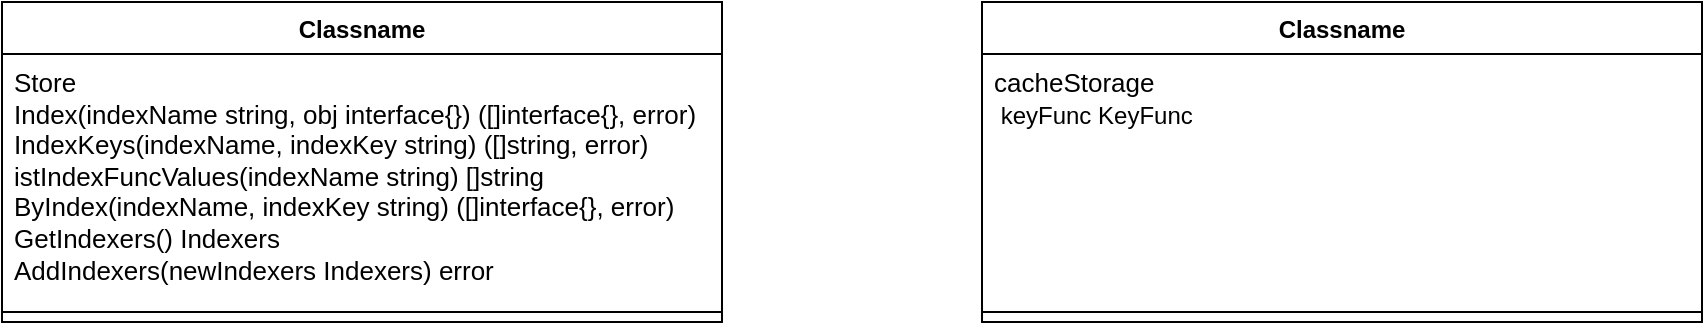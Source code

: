 <mxfile version="21.6.9" type="github">
  <diagram name="第 1 页" id="CWuAyleLhy3Zyp6WkLwi">
    <mxGraphModel dx="1379" dy="764" grid="1" gridSize="10" guides="1" tooltips="1" connect="1" arrows="1" fold="1" page="1" pageScale="1" pageWidth="827" pageHeight="1169" math="0" shadow="0">
      <root>
        <mxCell id="0" />
        <mxCell id="1" parent="0" />
        <mxCell id="amn2PHYWtZ2Sav2Mm2Ex-6" value="Classname" style="swimlane;fontStyle=1;align=center;verticalAlign=top;childLayout=stackLayout;horizontal=1;startSize=26;horizontalStack=0;resizeParent=1;resizeParentMax=0;resizeLast=0;collapsible=1;marginBottom=0;whiteSpace=wrap;html=1;" parent="1" vertex="1">
          <mxGeometry x="180" y="190" width="360" height="160" as="geometry" />
        </mxCell>
        <mxCell id="amn2PHYWtZ2Sav2Mm2Ex-7" value="&lt;div data-lake_diagram_content_editor_data=&quot;true&quot; style=&quot;font-size: 13px;&quot;&gt;&lt;div style=&quot;text-align: center; font-size: 13px;&quot;&gt;&lt;div style=&quot;text-align: left; font-size: 13px;&quot;&gt;&lt;div data-lake_diagram_content_editor_data=&quot;true&quot; style=&quot;font-size: 13px;&quot;&gt;&lt;div style=&quot;text-align: center; font-size: 13px;&quot;&gt;&lt;div style=&quot;text-align: left; font-size: 13px;&quot;&gt;Store&lt;/div&gt;&lt;div style=&quot;text-align: left; font-size: 13px;&quot;&gt;Index(indexName string, obj interface{}) ([]interface{}, error)&lt;/div&gt;&lt;div style=&quot;text-align: left; font-size: 13px;&quot;&gt;IndexKeys(indexName, indexKey string) ([]string, error)&lt;/div&gt;&lt;div style=&quot;text-align: left; font-size: 13px;&quot;&gt;istIndexFuncValues(indexName string) []string&lt;br style=&quot;font-size: 13px;&quot;&gt;&lt;/div&gt;&lt;div style=&quot;text-align: left; font-size: 13px;&quot;&gt;ByIndex(indexName, indexKey string) ([]interface{}, error)&lt;br style=&quot;font-size: 13px;&quot;&gt;&lt;/div&gt;&lt;div style=&quot;text-align: left; font-size: 13px;&quot;&gt;GetIndexers() Indexers&lt;br style=&quot;font-size: 13px;&quot;&gt;&lt;/div&gt;&lt;div style=&quot;text-align: left; font-size: 13px;&quot;&gt;AddIndexers(newIndexers Indexers) error&lt;br style=&quot;font-size: 13px;&quot;&gt;&lt;/div&gt;&lt;div style=&quot;text-align: left; font-size: 13px;&quot;&gt;&lt;/div&gt;&lt;/div&gt;&lt;/div&gt;&lt;/div&gt;&lt;div style=&quot;text-align: left; font-size: 13px;&quot;&gt;&lt;/div&gt;&lt;/div&gt;&lt;/div&gt;" style="text;strokeColor=none;fillColor=none;align=left;verticalAlign=top;spacingLeft=4;spacingRight=4;overflow=hidden;rotatable=0;points=[[0,0.5],[1,0.5]];portConstraint=eastwest;whiteSpace=wrap;html=1;fontSize=13;" parent="amn2PHYWtZ2Sav2Mm2Ex-6" vertex="1">
          <mxGeometry y="26" width="360" height="124" as="geometry" />
        </mxCell>
        <mxCell id="amn2PHYWtZ2Sav2Mm2Ex-8" value="" style="line;strokeWidth=1;fillColor=none;align=left;verticalAlign=middle;spacingTop=-1;spacingLeft=3;spacingRight=3;rotatable=0;labelPosition=right;points=[];portConstraint=eastwest;strokeColor=inherit;" parent="amn2PHYWtZ2Sav2Mm2Ex-6" vertex="1">
          <mxGeometry y="150" width="360" height="10" as="geometry" />
        </mxCell>
        <mxCell id="2vA7no4IRnuFz4jKMZob-2" value="Classname" style="swimlane;fontStyle=1;align=center;verticalAlign=top;childLayout=stackLayout;horizontal=1;startSize=26;horizontalStack=0;resizeParent=1;resizeParentMax=0;resizeLast=0;collapsible=1;marginBottom=0;whiteSpace=wrap;html=1;" parent="1" vertex="1">
          <mxGeometry x="670" y="190" width="360" height="160" as="geometry" />
        </mxCell>
        <mxCell id="2vA7no4IRnuFz4jKMZob-3" value="&lt;div data-lake_diagram_content_editor_data=&quot;true&quot; style=&quot;&quot;&gt;&lt;div style=&quot;text-align: center;&quot;&gt;&lt;div style=&quot;text-align: left;&quot;&gt;&lt;div data-lake_diagram_content_editor_data=&quot;true&quot; style=&quot;&quot;&gt;&lt;div style=&quot;text-align: center;&quot;&gt;&lt;div style=&quot;text-align: left;&quot;&gt;&lt;div style=&quot;&quot;&gt;&lt;div data-lake_diagram_content_editor_data=&quot;true&quot;&gt;&lt;div&gt;cacheStorage &lt;span style=&quot;font-size:12px;&quot;&gt;&lt;/span&gt;&lt;br&gt;&lt;/div&gt;&lt;div&gt;&lt;span style=&quot;font-size:12px;&quot;&gt;&amp;nbsp;keyFunc KeyFunc&lt;/span&gt;&lt;/div&gt;&lt;/div&gt;&lt;/div&gt;&lt;ul style=&quot;font-size: 12px; border-color: var(--border-color);&quot;&gt;&lt;/ul&gt;&lt;/div&gt;&lt;div style=&quot;font-size: 13px; text-align: left;&quot;&gt;&lt;/div&gt;&lt;/div&gt;&lt;/div&gt;&lt;/div&gt;&lt;div style=&quot;font-size: 13px; text-align: left;&quot;&gt;&lt;/div&gt;&lt;/div&gt;&lt;/div&gt;" style="text;strokeColor=none;fillColor=none;align=left;verticalAlign=top;spacingLeft=4;spacingRight=4;overflow=hidden;rotatable=0;points=[[0,0.5],[1,0.5]];portConstraint=eastwest;whiteSpace=wrap;html=1;fontSize=13;" parent="2vA7no4IRnuFz4jKMZob-2" vertex="1">
          <mxGeometry y="26" width="360" height="124" as="geometry" />
        </mxCell>
        <mxCell id="2vA7no4IRnuFz4jKMZob-4" value="" style="line;strokeWidth=1;fillColor=none;align=left;verticalAlign=middle;spacingTop=-1;spacingLeft=3;spacingRight=3;rotatable=0;labelPosition=right;points=[];portConstraint=eastwest;strokeColor=inherit;" parent="2vA7no4IRnuFz4jKMZob-2" vertex="1">
          <mxGeometry y="150" width="360" height="10" as="geometry" />
        </mxCell>
      </root>
    </mxGraphModel>
  </diagram>
</mxfile>
